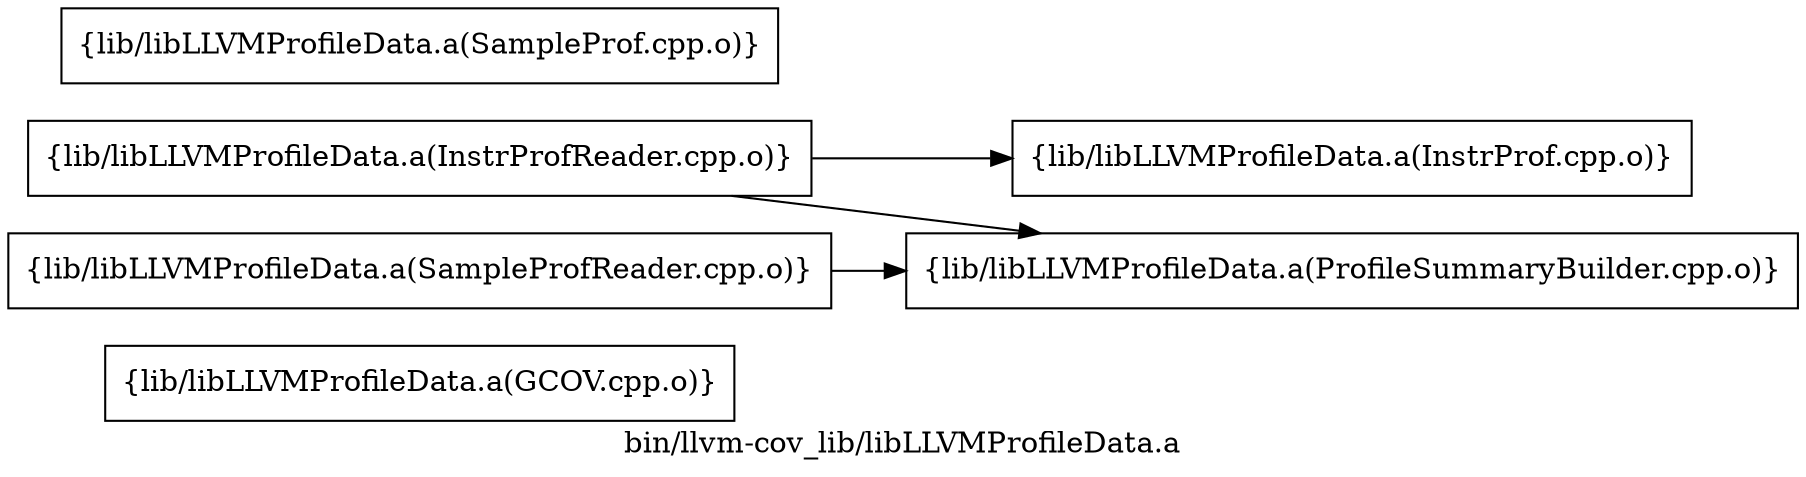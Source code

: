 digraph "bin/llvm-cov_lib/libLLVMProfileData.a" {
	label="bin/llvm-cov_lib/libLLVMProfileData.a";
	rankdir=LR;

	Node0x562247c72788 [shape=record,shape=box,group=0,label="{lib/libLLVMProfileData.a(GCOV.cpp.o)}"];
	Node0x562247c71b08 [shape=record,shape=box,group=0,label="{lib/libLLVMProfileData.a(InstrProf.cpp.o)}"];
	Node0x562247c738b8 [shape=record,shape=box,group=0,label="{lib/libLLVMProfileData.a(InstrProfReader.cpp.o)}"];
	Node0x562247c738b8 -> Node0x562247c71b08;
	Node0x562247c738b8 -> Node0x562247c74a38;
	Node0x562247c74a38 [shape=record,shape=box,group=0,label="{lib/libLLVMProfileData.a(ProfileSummaryBuilder.cpp.o)}"];
	Node0x562247c752a8 [shape=record,shape=box,group=0,label="{lib/libLLVMProfileData.a(SampleProf.cpp.o)}"];
	Node0x562247c74678 [shape=record,shape=box,group=0,label="{lib/libLLVMProfileData.a(SampleProfReader.cpp.o)}"];
	Node0x562247c74678 -> Node0x562247c74a38;
}
